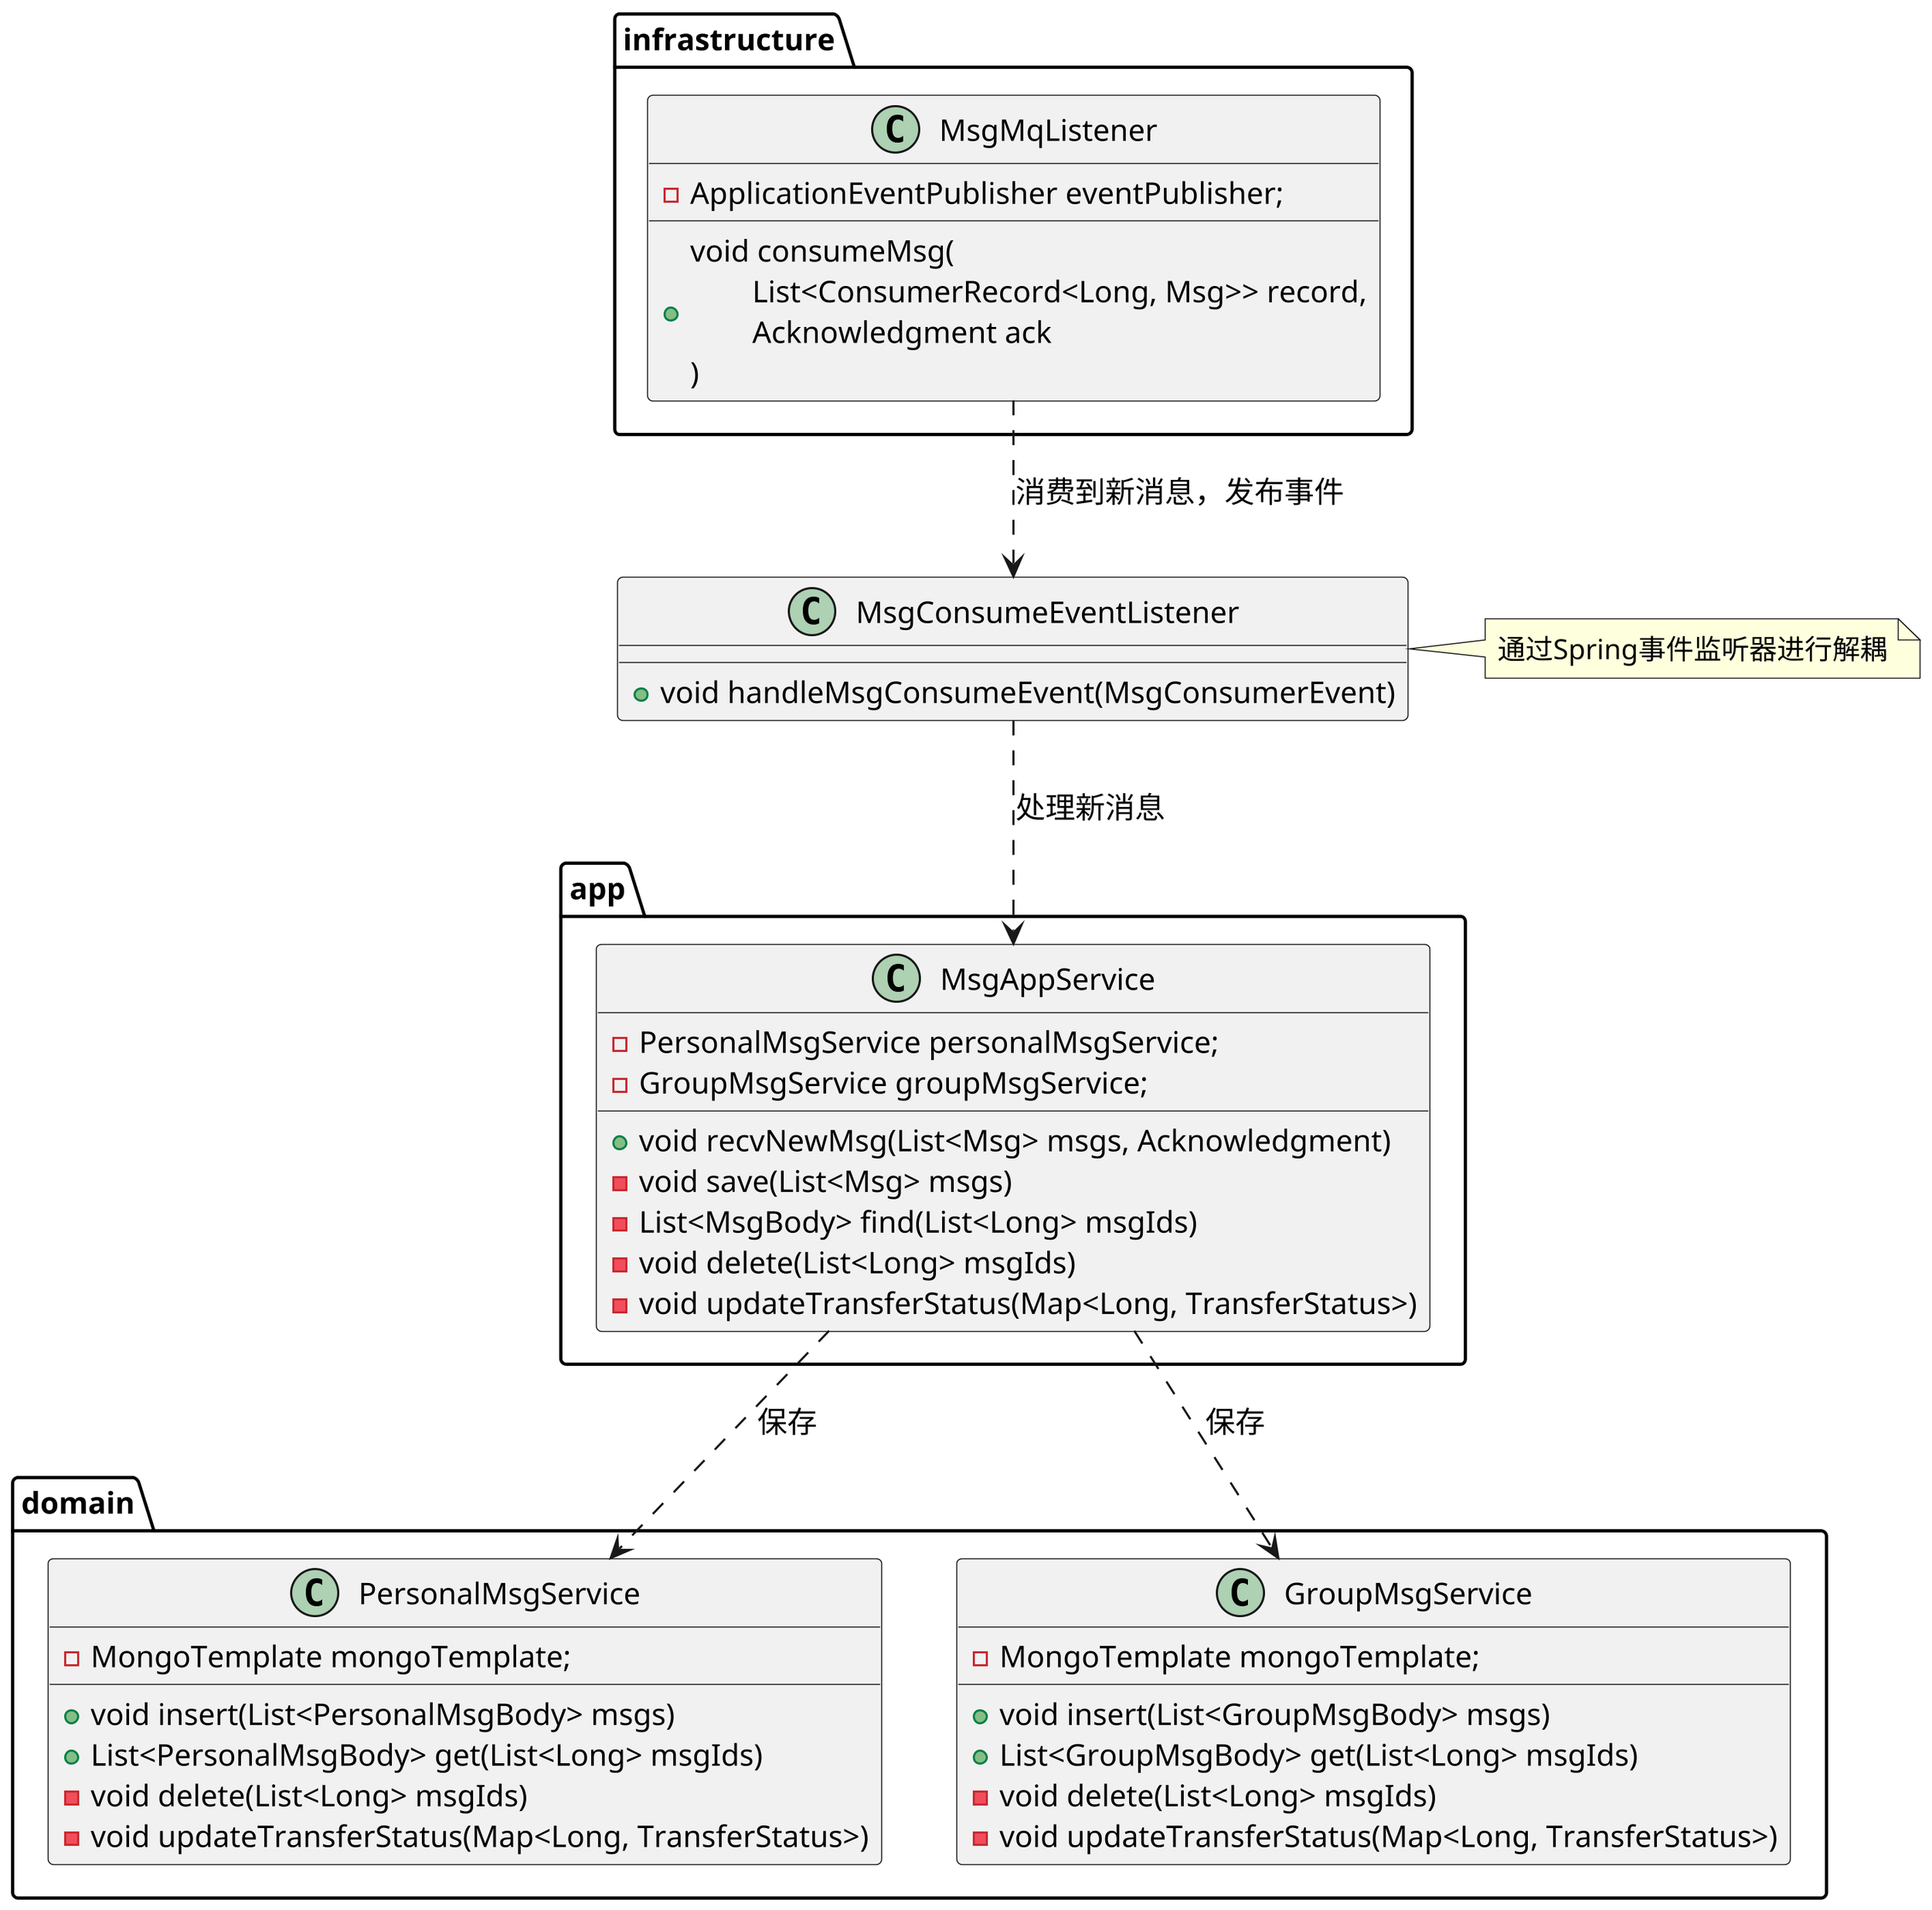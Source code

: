 @startuml
'https://plantuml.com/sequence-diagram
skinparam shadowing false
skinparam defaultFontName xfonts-wqy
skinparam dpi 300
skinparam activity  {
    DiamondFontSize 14
    ArrowFontSize 14
    FontSize 14
}

package infrastructure {
    class MsgMqListener {
        - ApplicationEventPublisher eventPublisher;
        + void consumeMsg(\n\tList<ConsumerRecord<Long, Msg>> record,\n\tAcknowledgment ack\n)
    }
}

class MsgConsumeEventListener {
    + void handleMsgConsumeEvent(MsgConsumerEvent)
}

note right of MsgConsumeEventListener: 通过Spring事件监听器进行解耦

MsgMqListener ..> MsgConsumeEventListener: 消费到新消息，发布事件

package app {
    class MsgAppService {
        - PersonalMsgService personalMsgService;
        - GroupMsgService groupMsgService;
        + void recvNewMsg(List<Msg> msgs, Acknowledgment)
        - void save(List<Msg> msgs)
        - List<MsgBody> find(List<Long> msgIds)
        - void delete(List<Long> msgIds)
        - void updateTransferStatus(Map<Long, TransferStatus>)
    }
}
package domain {
    class PersonalMsgService {
        - MongoTemplate mongoTemplate;
        + void insert(List<PersonalMsgBody> msgs)
        + List<PersonalMsgBody> get(List<Long> msgIds)
        - void delete(List<Long> msgIds)
        - void updateTransferStatus(Map<Long, TransferStatus>)
    }
    class GroupMsgService {
        - MongoTemplate mongoTemplate;
        + void insert(List<GroupMsgBody> msgs)
        + List<GroupMsgBody> get(List<Long> msgIds)
        - void delete(List<Long> msgIds)
        - void updateTransferStatus(Map<Long, TransferStatus>)
    }
}
MsgAppService ..> PersonalMsgService: 保存
MsgAppService ..> GroupMsgService: 保存

MsgConsumeEventListener ..> MsgAppService: 处理新消息


@enduml